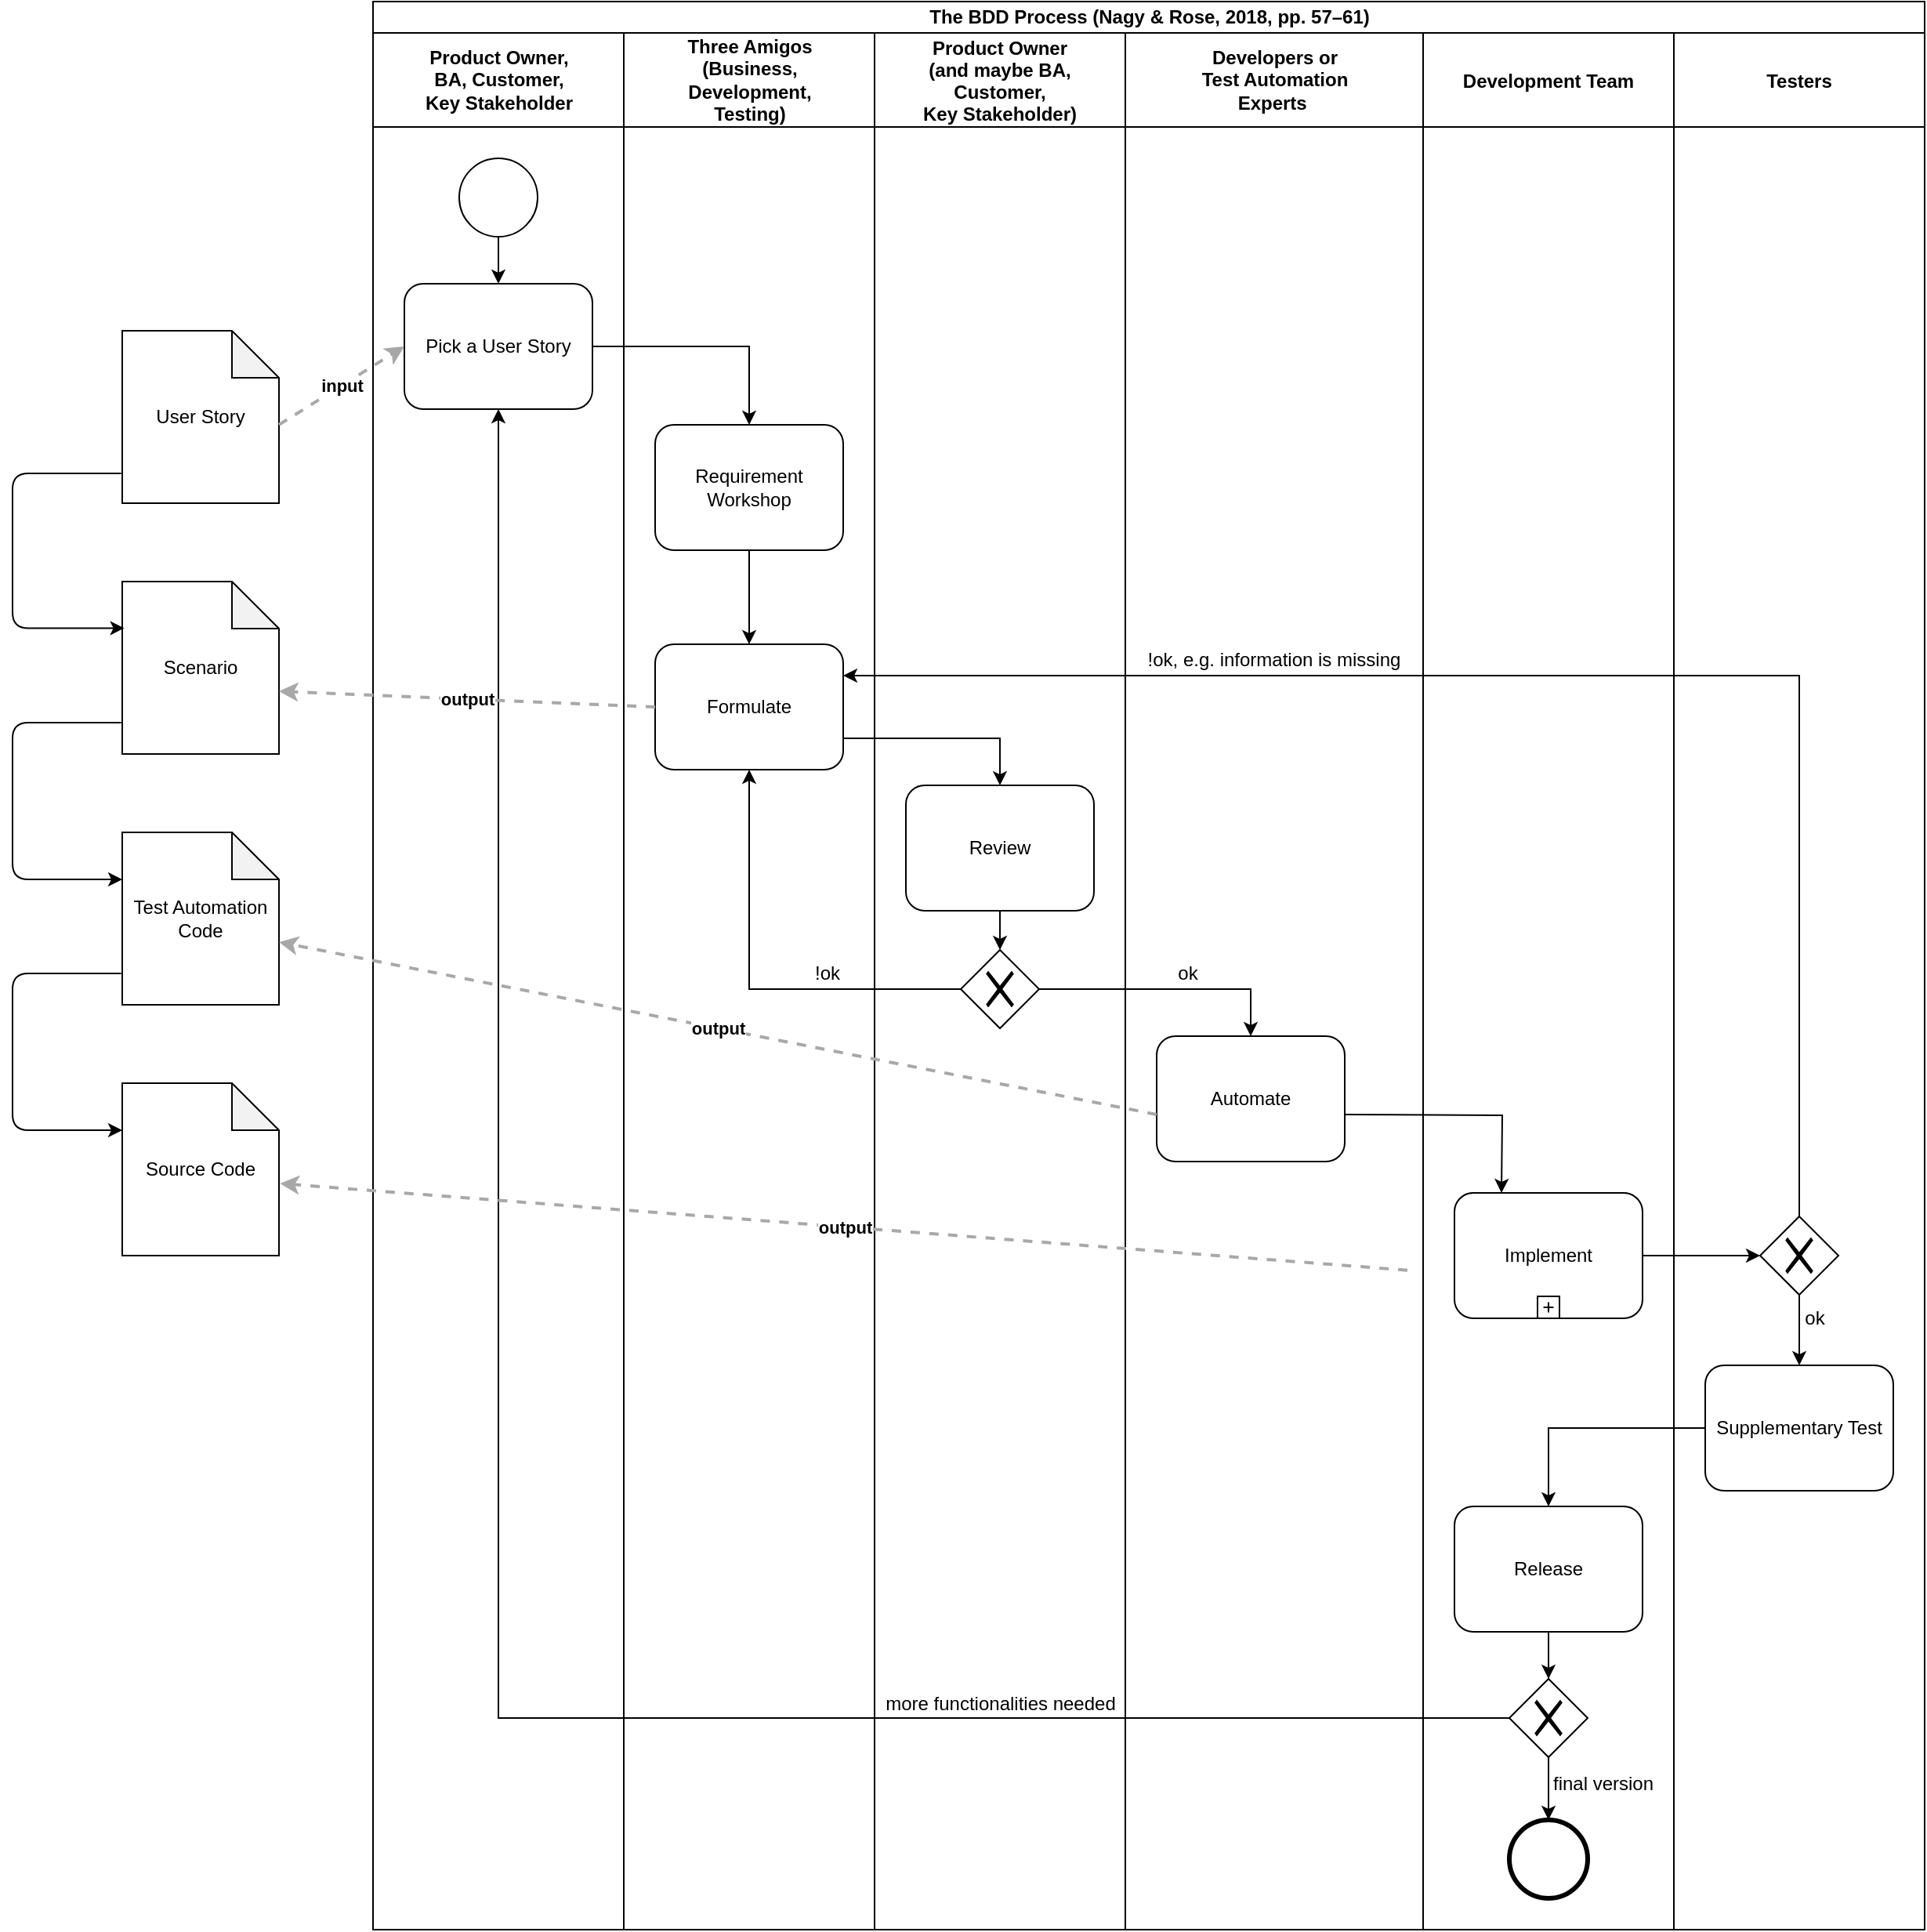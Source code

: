 <mxfile version="13.0.1" type="device"><diagram id="lqXRBksnG3pD_WZLtE3E" name="Page-1"><mxGraphModel dx="1475" dy="858" grid="1" gridSize="10" guides="1" tooltips="1" connect="1" arrows="1" fold="1" page="1" pageScale="1" pageWidth="827" pageHeight="1169" math="0" shadow="0"><root><mxCell id="0"/><mxCell id="1" parent="0"/><mxCell id="k0MhWyUfgyoICH9E3ZdI-5" value="User Story" style="shape=note;whiteSpace=wrap;html=1;backgroundOutline=1;darkOpacity=0.05;" parent="1" vertex="1"><mxGeometry x="160" y="360" width="100" height="110" as="geometry"/></mxCell><mxCell id="k0MhWyUfgyoICH9E3ZdI-6" value="Scenario" style="shape=note;whiteSpace=wrap;html=1;backgroundOutline=1;darkOpacity=0.05;" parent="1" vertex="1"><mxGeometry x="160" y="520" width="100" height="110" as="geometry"/></mxCell><mxCell id="k0MhWyUfgyoICH9E3ZdI-7" value="Test Automation Code" style="shape=note;whiteSpace=wrap;html=1;backgroundOutline=1;darkOpacity=0.05;" parent="1" vertex="1"><mxGeometry x="160" y="680" width="100" height="110" as="geometry"/></mxCell><mxCell id="k0MhWyUfgyoICH9E3ZdI-8" value="Source Code" style="shape=note;whiteSpace=wrap;html=1;backgroundOutline=1;darkOpacity=0.05;" parent="1" vertex="1"><mxGeometry x="160" y="840" width="100" height="110" as="geometry"/></mxCell><mxCell id="k0MhWyUfgyoICH9E3ZdI-1" value="The BDD Process&amp;nbsp;(Nagy &amp;amp; Rose, 2018, pp. 57–61)" style="swimlane;html=1;childLayout=stackLayout;resizeParent=1;resizeParentMax=0;startSize=20;" parent="1" vertex="1"><mxGeometry x="320" y="150" width="990" height="1230" as="geometry"/></mxCell><mxCell id="k0MhWyUfgyoICH9E3ZdI-2" value="Product Owner, &lt;br&gt;BA, Customer, &lt;br&gt;Key Stakeholder" style="swimlane;html=1;startSize=60;" parent="k0MhWyUfgyoICH9E3ZdI-1" vertex="1"><mxGeometry y="20" width="160" height="1210" as="geometry"/></mxCell><mxCell id="k0MhWyUfgyoICH9E3ZdI-14" value="Pick a User Story" style="shape=ext;rounded=1;html=1;whiteSpace=wrap;" parent="k0MhWyUfgyoICH9E3ZdI-2" vertex="1"><mxGeometry x="20" y="160" width="120" height="80" as="geometry"/></mxCell><mxCell id="k0MhWyUfgyoICH9E3ZdI-23" style="edgeStyle=orthogonalEdgeStyle;rounded=0;orthogonalLoop=1;jettySize=auto;html=1;entryX=0.5;entryY=0;entryDx=0;entryDy=0;" parent="k0MhWyUfgyoICH9E3ZdI-2" source="k0MhWyUfgyoICH9E3ZdI-13" target="k0MhWyUfgyoICH9E3ZdI-14" edge="1"><mxGeometry relative="1" as="geometry"/></mxCell><mxCell id="k0MhWyUfgyoICH9E3ZdI-13" value="" style="shape=mxgraph.bpmn.shape;html=1;verticalLabelPosition=bottom;labelBackgroundColor=#ffffff;verticalAlign=top;align=center;perimeter=ellipsePerimeter;outlineConnect=0;outline=standard;symbol=general;" parent="k0MhWyUfgyoICH9E3ZdI-2" vertex="1"><mxGeometry x="55" y="80" width="50" height="50" as="geometry"/></mxCell><mxCell id="k0MhWyUfgyoICH9E3ZdI-3" value="Three Amigos &lt;br&gt;(Business, &lt;br&gt;Development, &lt;br&gt;Testing)" style="swimlane;html=1;startSize=60;" parent="k0MhWyUfgyoICH9E3ZdI-1" vertex="1"><mxGeometry x="160" y="20" width="160" height="1210" as="geometry"/></mxCell><mxCell id="k0MhWyUfgyoICH9E3ZdI-25" style="edgeStyle=orthogonalEdgeStyle;rounded=0;orthogonalLoop=1;jettySize=auto;html=1;" parent="k0MhWyUfgyoICH9E3ZdI-3" source="k0MhWyUfgyoICH9E3ZdI-16" target="k0MhWyUfgyoICH9E3ZdI-17" edge="1"><mxGeometry relative="1" as="geometry"/></mxCell><mxCell id="k0MhWyUfgyoICH9E3ZdI-16" value="Requirement Workshop" style="shape=ext;rounded=1;html=1;whiteSpace=wrap;" parent="k0MhWyUfgyoICH9E3ZdI-3" vertex="1"><mxGeometry x="20" y="250" width="120" height="80" as="geometry"/></mxCell><mxCell id="k0MhWyUfgyoICH9E3ZdI-17" value="Formulate" style="shape=ext;rounded=1;html=1;whiteSpace=wrap;" parent="k0MhWyUfgyoICH9E3ZdI-3" vertex="1"><mxGeometry x="20" y="390" width="120" height="80" as="geometry"/></mxCell><mxCell id="ABasyPAXGAWVTcyFjiEi-4" value="!ok" style="text;html=1;strokeColor=none;fillColor=none;align=center;verticalAlign=middle;whiteSpace=wrap;rounded=0;" parent="k0MhWyUfgyoICH9E3ZdI-3" vertex="1"><mxGeometry x="110" y="590" width="40" height="20" as="geometry"/></mxCell><mxCell id="k0MhWyUfgyoICH9E3ZdI-10" value="Product Owner &#10;(and maybe BA, &#10;Customer, &#10;Key Stakeholder)" style="swimlane;startSize=60;" parent="k0MhWyUfgyoICH9E3ZdI-1" vertex="1"><mxGeometry x="320" y="20" width="160" height="1210" as="geometry"/></mxCell><mxCell id="k0MhWyUfgyoICH9E3ZdI-18" value="Review" style="shape=ext;rounded=1;html=1;whiteSpace=wrap;" parent="k0MhWyUfgyoICH9E3ZdI-10" vertex="1"><mxGeometry x="20" y="480" width="120" height="80" as="geometry"/></mxCell><mxCell id="k0MhWyUfgyoICH9E3ZdI-4" value="Developers or &lt;br&gt;Test Automation &lt;br&gt;Experts&amp;nbsp;" style="swimlane;html=1;startSize=60;" parent="k0MhWyUfgyoICH9E3ZdI-1" vertex="1"><mxGeometry x="480" y="20" width="190" height="1210" as="geometry"/></mxCell><mxCell id="ABasyPAXGAWVTcyFjiEi-3" value="ok" style="text;html=1;strokeColor=none;fillColor=none;align=center;verticalAlign=middle;whiteSpace=wrap;rounded=0;" parent="k0MhWyUfgyoICH9E3ZdI-4" vertex="1"><mxGeometry x="20" y="590" width="40" height="20" as="geometry"/></mxCell><mxCell id="ABasyPAXGAWVTcyFjiEi-12" value="Automate" style="shape=ext;rounded=1;html=1;whiteSpace=wrap;" parent="k0MhWyUfgyoICH9E3ZdI-4" vertex="1"><mxGeometry x="20" y="640" width="120" height="80" as="geometry"/></mxCell><mxCell id="ABasyPAXGAWVTcyFjiEi-18" value="!ok, e.g. information is missing" style="text;html=1;strokeColor=none;fillColor=none;align=center;verticalAlign=middle;whiteSpace=wrap;rounded=0;" parent="k0MhWyUfgyoICH9E3ZdI-4" vertex="1"><mxGeometry x="5" y="390" width="180" height="20" as="geometry"/></mxCell><mxCell id="k0MhWyUfgyoICH9E3ZdI-11" value="Development Team" style="swimlane;startSize=60;" parent="k0MhWyUfgyoICH9E3ZdI-1" vertex="1"><mxGeometry x="670" y="20" width="160" height="1210" as="geometry"/></mxCell><mxCell id="ABasyPAXGAWVTcyFjiEi-22" style="edgeStyle=orthogonalEdgeStyle;rounded=0;orthogonalLoop=1;jettySize=auto;html=1;exitX=0.5;exitY=1;exitDx=0;exitDy=0;entryX=0.5;entryY=0;entryDx=0;entryDy=0;" parent="k0MhWyUfgyoICH9E3ZdI-11" source="k0MhWyUfgyoICH9E3ZdI-22" target="ABasyPAXGAWVTcyFjiEi-21" edge="1"><mxGeometry relative="1" as="geometry"/></mxCell><mxCell id="ABasyPAXGAWVTcyFjiEi-21" value="" style="shape=mxgraph.bpmn.shape;html=1;verticalLabelPosition=bottom;labelBackgroundColor=#ffffff;verticalAlign=top;align=center;perimeter=rhombusPerimeter;background=gateway;outlineConnect=0;outline=none;symbol=exclusiveGw;" parent="k0MhWyUfgyoICH9E3ZdI-11" vertex="1"><mxGeometry x="55" y="1050" width="50" height="50" as="geometry"/></mxCell><mxCell id="k0MhWyUfgyoICH9E3ZdI-22" value="Release" style="shape=ext;rounded=1;html=1;whiteSpace=wrap;" parent="k0MhWyUfgyoICH9E3ZdI-11" vertex="1"><mxGeometry x="20" y="940" width="120" height="80" as="geometry"/></mxCell><mxCell id="ABasyPAXGAWVTcyFjiEi-10" value="Implement" style="html=1;whiteSpace=wrap;rounded=1;dropTarget=0;" parent="k0MhWyUfgyoICH9E3ZdI-11" vertex="1"><mxGeometry x="20" y="740" width="120" height="80" as="geometry"/></mxCell><mxCell id="ABasyPAXGAWVTcyFjiEi-11" value="" style="html=1;shape=plus;outlineConnect=0;" parent="ABasyPAXGAWVTcyFjiEi-10" vertex="1"><mxGeometry x="0.5" y="1" width="14" height="14" relative="1" as="geometry"><mxPoint x="-7" y="-14" as="offset"/></mxGeometry></mxCell><mxCell id="ABasyPAXGAWVTcyFjiEi-23" style="edgeStyle=orthogonalEdgeStyle;rounded=0;orthogonalLoop=1;jettySize=auto;html=1;exitX=0.5;exitY=1;exitDx=0;exitDy=0;entryX=0.5;entryY=0;entryDx=0;entryDy=0;" parent="k0MhWyUfgyoICH9E3ZdI-11" source="ABasyPAXGAWVTcyFjiEi-21" target="k0MhWyUfgyoICH9E3ZdI-32" edge="1"><mxGeometry relative="1" as="geometry"/></mxCell><mxCell id="k0MhWyUfgyoICH9E3ZdI-32" value="" style="shape=mxgraph.bpmn.shape;html=1;verticalLabelPosition=bottom;labelBackgroundColor=#ffffff;verticalAlign=top;align=center;perimeter=ellipsePerimeter;outlineConnect=0;outline=end;symbol=general;" parent="k0MhWyUfgyoICH9E3ZdI-11" vertex="1"><mxGeometry x="55" y="1140" width="50" height="50" as="geometry"/></mxCell><mxCell id="ABasyPAXGAWVTcyFjiEi-24" value="final version" style="text;html=1;strokeColor=none;fillColor=none;align=center;verticalAlign=middle;whiteSpace=wrap;rounded=0;" parent="k0MhWyUfgyoICH9E3ZdI-11" vertex="1"><mxGeometry x="70" y="1107" width="90" height="20" as="geometry"/></mxCell><mxCell id="k0MhWyUfgyoICH9E3ZdI-12" value="Testers" style="swimlane;startSize=60;" parent="k0MhWyUfgyoICH9E3ZdI-1" vertex="1"><mxGeometry x="830" y="20" width="160" height="1210" as="geometry"/></mxCell><mxCell id="ABasyPAXGAWVTcyFjiEi-15" style="edgeStyle=orthogonalEdgeStyle;rounded=0;orthogonalLoop=1;jettySize=auto;html=1;entryX=0.5;entryY=0;entryDx=0;entryDy=0;" parent="k0MhWyUfgyoICH9E3ZdI-12" source="ABasyPAXGAWVTcyFjiEi-13" target="k0MhWyUfgyoICH9E3ZdI-21" edge="1"><mxGeometry relative="1" as="geometry"/></mxCell><mxCell id="ABasyPAXGAWVTcyFjiEi-13" value="" style="shape=mxgraph.bpmn.shape;html=1;verticalLabelPosition=bottom;labelBackgroundColor=#ffffff;verticalAlign=top;align=center;perimeter=rhombusPerimeter;background=gateway;outlineConnect=0;outline=none;symbol=exclusiveGw;" parent="k0MhWyUfgyoICH9E3ZdI-12" vertex="1"><mxGeometry x="55" y="755" width="50" height="50" as="geometry"/></mxCell><mxCell id="k0MhWyUfgyoICH9E3ZdI-21" value="Supplementary Test" style="shape=ext;rounded=1;html=1;whiteSpace=wrap;" parent="k0MhWyUfgyoICH9E3ZdI-12" vertex="1"><mxGeometry x="20" y="850" width="120" height="80" as="geometry"/></mxCell><mxCell id="ABasyPAXGAWVTcyFjiEi-17" value="ok" style="text;html=1;strokeColor=none;fillColor=none;align=center;verticalAlign=middle;whiteSpace=wrap;rounded=0;" parent="k0MhWyUfgyoICH9E3ZdI-12" vertex="1"><mxGeometry x="70" y="810" width="40" height="20" as="geometry"/></mxCell><mxCell id="k0MhWyUfgyoICH9E3ZdI-24" style="edgeStyle=orthogonalEdgeStyle;rounded=0;orthogonalLoop=1;jettySize=auto;html=1;" parent="k0MhWyUfgyoICH9E3ZdI-1" source="k0MhWyUfgyoICH9E3ZdI-14" target="k0MhWyUfgyoICH9E3ZdI-16" edge="1"><mxGeometry relative="1" as="geometry"/></mxCell><mxCell id="k0MhWyUfgyoICH9E3ZdI-26" style="edgeStyle=orthogonalEdgeStyle;rounded=0;orthogonalLoop=1;jettySize=auto;html=1;exitX=1;exitY=0.75;exitDx=0;exitDy=0;" parent="k0MhWyUfgyoICH9E3ZdI-1" source="k0MhWyUfgyoICH9E3ZdI-17" target="k0MhWyUfgyoICH9E3ZdI-18" edge="1"><mxGeometry relative="1" as="geometry"/></mxCell><mxCell id="k0MhWyUfgyoICH9E3ZdI-31" style="edgeStyle=orthogonalEdgeStyle;rounded=0;orthogonalLoop=1;jettySize=auto;html=1;" parent="k0MhWyUfgyoICH9E3ZdI-1" source="k0MhWyUfgyoICH9E3ZdI-21" target="k0MhWyUfgyoICH9E3ZdI-22" edge="1"><mxGeometry relative="1" as="geometry"/></mxCell><mxCell id="k0MhWyUfgyoICH9E3ZdI-34" style="edgeStyle=orthogonalEdgeStyle;rounded=0;orthogonalLoop=1;jettySize=auto;html=1;entryX=0.5;entryY=0;entryDx=0;entryDy=0;" parent="k0MhWyUfgyoICH9E3ZdI-1" edge="1"><mxGeometry relative="1" as="geometry"><mxPoint x="720" y="760" as="targetPoint"/><mxPoint x="620" y="710" as="sourcePoint"/></mxGeometry></mxCell><mxCell id="ABasyPAXGAWVTcyFjiEi-14" style="edgeStyle=orthogonalEdgeStyle;rounded=0;orthogonalLoop=1;jettySize=auto;html=1;entryX=0;entryY=0.5;entryDx=0;entryDy=0;" parent="k0MhWyUfgyoICH9E3ZdI-1" source="ABasyPAXGAWVTcyFjiEi-10" target="ABasyPAXGAWVTcyFjiEi-13" edge="1"><mxGeometry relative="1" as="geometry"/></mxCell><mxCell id="ABasyPAXGAWVTcyFjiEi-16" style="edgeStyle=orthogonalEdgeStyle;rounded=0;orthogonalLoop=1;jettySize=auto;html=1;entryX=1;entryY=0.25;entryDx=0;entryDy=0;exitX=0.5;exitY=0;exitDx=0;exitDy=0;" parent="k0MhWyUfgyoICH9E3ZdI-1" source="ABasyPAXGAWVTcyFjiEi-13" target="k0MhWyUfgyoICH9E3ZdI-17" edge="1"><mxGeometry relative="1" as="geometry"><Array as="points"><mxPoint x="910" y="430"/></Array><mxPoint x="910" y="770" as="sourcePoint"/></mxGeometry></mxCell><mxCell id="ABasyPAXGAWVTcyFjiEi-25" style="edgeStyle=orthogonalEdgeStyle;rounded=0;orthogonalLoop=1;jettySize=auto;html=1;entryX=0.5;entryY=1;entryDx=0;entryDy=0;" parent="k0MhWyUfgyoICH9E3ZdI-1" source="ABasyPAXGAWVTcyFjiEi-21" target="k0MhWyUfgyoICH9E3ZdI-14" edge="1"><mxGeometry relative="1" as="geometry"/></mxCell><mxCell id="k0MhWyUfgyoICH9E3ZdI-35" value="&lt;div style=&quot;text-align: left&quot;&gt;&lt;div style=&quot;text-align: center&quot;&gt;&lt;b&gt;input&lt;/b&gt;&lt;/div&gt;&lt;/div&gt;" style="edgeStyle=none;rounded=0;html=1;entryX=0;entryY=0.5;jettySize=auto;orthogonalLoop=1;strokeColor=#A8A8A8;strokeWidth=2;fontColor=#000000;jumpStyle=none;dashed=1;entryDx=0;entryDy=0;exitX=1;exitY=0.545;exitDx=0;exitDy=0;exitPerimeter=0;" parent="1" source="k0MhWyUfgyoICH9E3ZdI-5" target="k0MhWyUfgyoICH9E3ZdI-14" edge="1"><mxGeometry width="200" relative="1" as="geometry"><mxPoint x="260" y="350" as="sourcePoint"/><mxPoint x="350" y="505" as="targetPoint"/></mxGeometry></mxCell><mxCell id="k0MhWyUfgyoICH9E3ZdI-36" value="&lt;div style=&quot;text-align: left&quot;&gt;&lt;div style=&quot;text-align: center&quot;&gt;&lt;b&gt;output&lt;/b&gt;&lt;/div&gt;&lt;/div&gt;" style="edgeStyle=none;rounded=0;html=1;entryX=0;entryY=0;jettySize=auto;orthogonalLoop=1;strokeColor=#A8A8A8;strokeWidth=2;fontColor=#000000;jumpStyle=none;dashed=1;entryDx=100;entryDy=70;entryPerimeter=0;exitX=0;exitY=0.5;exitDx=0;exitDy=0;" parent="1" source="k0MhWyUfgyoICH9E3ZdI-17" target="k0MhWyUfgyoICH9E3ZdI-6" edge="1"><mxGeometry width="200" relative="1" as="geometry"><mxPoint x="490" y="550" as="sourcePoint"/><mxPoint x="243.3" y="826.54" as="targetPoint"/></mxGeometry></mxCell><mxCell id="k0MhWyUfgyoICH9E3ZdI-37" value="&lt;div style=&quot;text-align: left&quot;&gt;&lt;div style=&quot;text-align: center&quot;&gt;&lt;b&gt;output&lt;/b&gt;&lt;/div&gt;&lt;/div&gt;" style="edgeStyle=none;rounded=0;html=1;entryX=0;entryY=0;jettySize=auto;orthogonalLoop=1;strokeColor=#A8A8A8;strokeWidth=2;fontColor=#000000;jumpStyle=none;dashed=1;entryDx=100;entryDy=70;entryPerimeter=0;exitX=0;exitY=0.5;exitDx=0;exitDy=0;" parent="1" target="k0MhWyUfgyoICH9E3ZdI-7" edge="1"><mxGeometry width="200" relative="1" as="geometry"><mxPoint x="820" y="860" as="sourcePoint"/><mxPoint x="370" y="740" as="targetPoint"/></mxGeometry></mxCell><mxCell id="k0MhWyUfgyoICH9E3ZdI-38" value="&lt;div style=&quot;text-align: left&quot;&gt;&lt;div style=&quot;text-align: center&quot;&gt;&lt;b&gt;output&lt;/b&gt;&lt;/div&gt;&lt;/div&gt;" style="edgeStyle=none;rounded=0;html=1;entryX=1.007;entryY=0.582;jettySize=auto;orthogonalLoop=1;strokeColor=#A8A8A8;strokeWidth=2;fontColor=#000000;jumpStyle=none;dashed=1;entryDx=0;entryDy=0;entryPerimeter=0;exitX=0;exitY=0.617;exitDx=0;exitDy=0;exitPerimeter=0;" parent="1" target="k0MhWyUfgyoICH9E3ZdI-8" edge="1"><mxGeometry width="200" relative="1" as="geometry"><mxPoint x="980" y="959.36" as="sourcePoint"/><mxPoint x="290" y="830" as="targetPoint"/></mxGeometry></mxCell><mxCell id="TZSvyEIufg0Axaesx1d3-3" value="" style="edgeStyle=elbowEdgeStyle;elbow=horizontal;endArrow=classic;html=1;entryX=0.013;entryY=0.27;entryDx=0;entryDy=0;entryPerimeter=0;exitX=-0.007;exitY=0.827;exitDx=0;exitDy=0;exitPerimeter=0;" parent="1" source="k0MhWyUfgyoICH9E3ZdI-5" target="k0MhWyUfgyoICH9E3ZdI-6" edge="1"><mxGeometry width="50" height="50" relative="1" as="geometry"><mxPoint x="130" y="450" as="sourcePoint"/><mxPoint x="130" y="550" as="targetPoint"/><Array as="points"><mxPoint x="90" y="577.72"/></Array></mxGeometry></mxCell><mxCell id="TZSvyEIufg0Axaesx1d3-4" value="" style="edgeStyle=elbowEdgeStyle;elbow=horizontal;endArrow=classic;html=1;exitX=-0.007;exitY=0.748;exitDx=0;exitDy=0;exitPerimeter=0;" parent="1" edge="1"><mxGeometry width="50" height="50" relative="1" as="geometry"><mxPoint x="159.3" y="610" as="sourcePoint"/><mxPoint x="160" y="710" as="targetPoint"/><Array as="points"><mxPoint x="90" y="737.72"/></Array></mxGeometry></mxCell><mxCell id="TZSvyEIufg0Axaesx1d3-5" value="" style="edgeStyle=elbowEdgeStyle;elbow=horizontal;endArrow=classic;html=1;exitX=-0.007;exitY=0.748;exitDx=0;exitDy=0;exitPerimeter=0;" parent="1" edge="1"><mxGeometry width="50" height="50" relative="1" as="geometry"><mxPoint x="159.3" y="770" as="sourcePoint"/><mxPoint x="160" y="870" as="targetPoint"/><Array as="points"><mxPoint x="90" y="897.72"/></Array></mxGeometry></mxCell><mxCell id="ABasyPAXGAWVTcyFjiEi-6" style="edgeStyle=orthogonalEdgeStyle;rounded=0;orthogonalLoop=1;jettySize=auto;html=1;entryX=0.5;entryY=0;entryDx=0;entryDy=0;" parent="1" source="ABasyPAXGAWVTcyFjiEi-1" target="ABasyPAXGAWVTcyFjiEi-12" edge="1"><mxGeometry relative="1" as="geometry"><mxPoint x="880" y="810" as="targetPoint"/></mxGeometry></mxCell><mxCell id="ABasyPAXGAWVTcyFjiEi-7" style="edgeStyle=orthogonalEdgeStyle;rounded=0;orthogonalLoop=1;jettySize=auto;html=1;entryX=0.5;entryY=1;entryDx=0;entryDy=0;" parent="1" source="ABasyPAXGAWVTcyFjiEi-1" target="k0MhWyUfgyoICH9E3ZdI-17" edge="1"><mxGeometry relative="1" as="geometry"/></mxCell><mxCell id="ABasyPAXGAWVTcyFjiEi-1" value="" style="shape=mxgraph.bpmn.shape;html=1;verticalLabelPosition=bottom;labelBackgroundColor=#ffffff;verticalAlign=top;align=center;perimeter=rhombusPerimeter;background=gateway;outlineConnect=0;outline=none;symbol=exclusiveGw;" parent="1" vertex="1"><mxGeometry x="695" y="755" width="50" height="50" as="geometry"/></mxCell><mxCell id="ABasyPAXGAWVTcyFjiEi-5" style="edgeStyle=orthogonalEdgeStyle;rounded=0;orthogonalLoop=1;jettySize=auto;html=1;entryX=0.5;entryY=0;entryDx=0;entryDy=0;" parent="1" source="k0MhWyUfgyoICH9E3ZdI-18" target="ABasyPAXGAWVTcyFjiEi-1" edge="1"><mxGeometry relative="1" as="geometry"/></mxCell><mxCell id="ABasyPAXGAWVTcyFjiEi-26" value="more functionalities needed" style="text;html=1;strokeColor=none;fillColor=none;align=center;verticalAlign=middle;whiteSpace=wrap;rounded=0;" parent="1" vertex="1"><mxGeometry x="635" y="1226" width="171" height="20" as="geometry"/></mxCell></root></mxGraphModel></diagram></mxfile>
